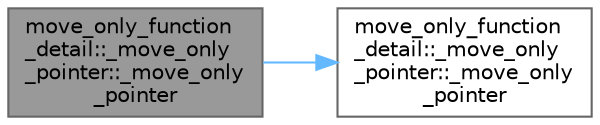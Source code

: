 digraph "move_only_function_detail::_move_only_pointer::_move_only_pointer"
{
 // LATEX_PDF_SIZE
  bgcolor="transparent";
  edge [fontname=Helvetica,fontsize=10,labelfontname=Helvetica,labelfontsize=10];
  node [fontname=Helvetica,fontsize=10,shape=box,height=0.2,width=0.4];
  rankdir="LR";
  Node1 [id="Node000001",label="move_only_function\l_detail::_move_only\l_pointer::_move_only\l_pointer",height=0.2,width=0.4,color="gray40", fillcolor="grey60", style="filled", fontcolor="black",tooltip=" "];
  Node1 -> Node2 [id="edge1_Node000001_Node000002",color="steelblue1",style="solid",tooltip=" "];
  Node2 [id="Node000002",label="move_only_function\l_detail::_move_only\l_pointer::_move_only\l_pointer",height=0.2,width=0.4,color="grey40", fillcolor="white", style="filled",URL="$structmove__only__function__detail_1_1__move__only__pointer.html#a275d6ffa30c06ad606ea2d150bf36545",tooltip=" "];
}
